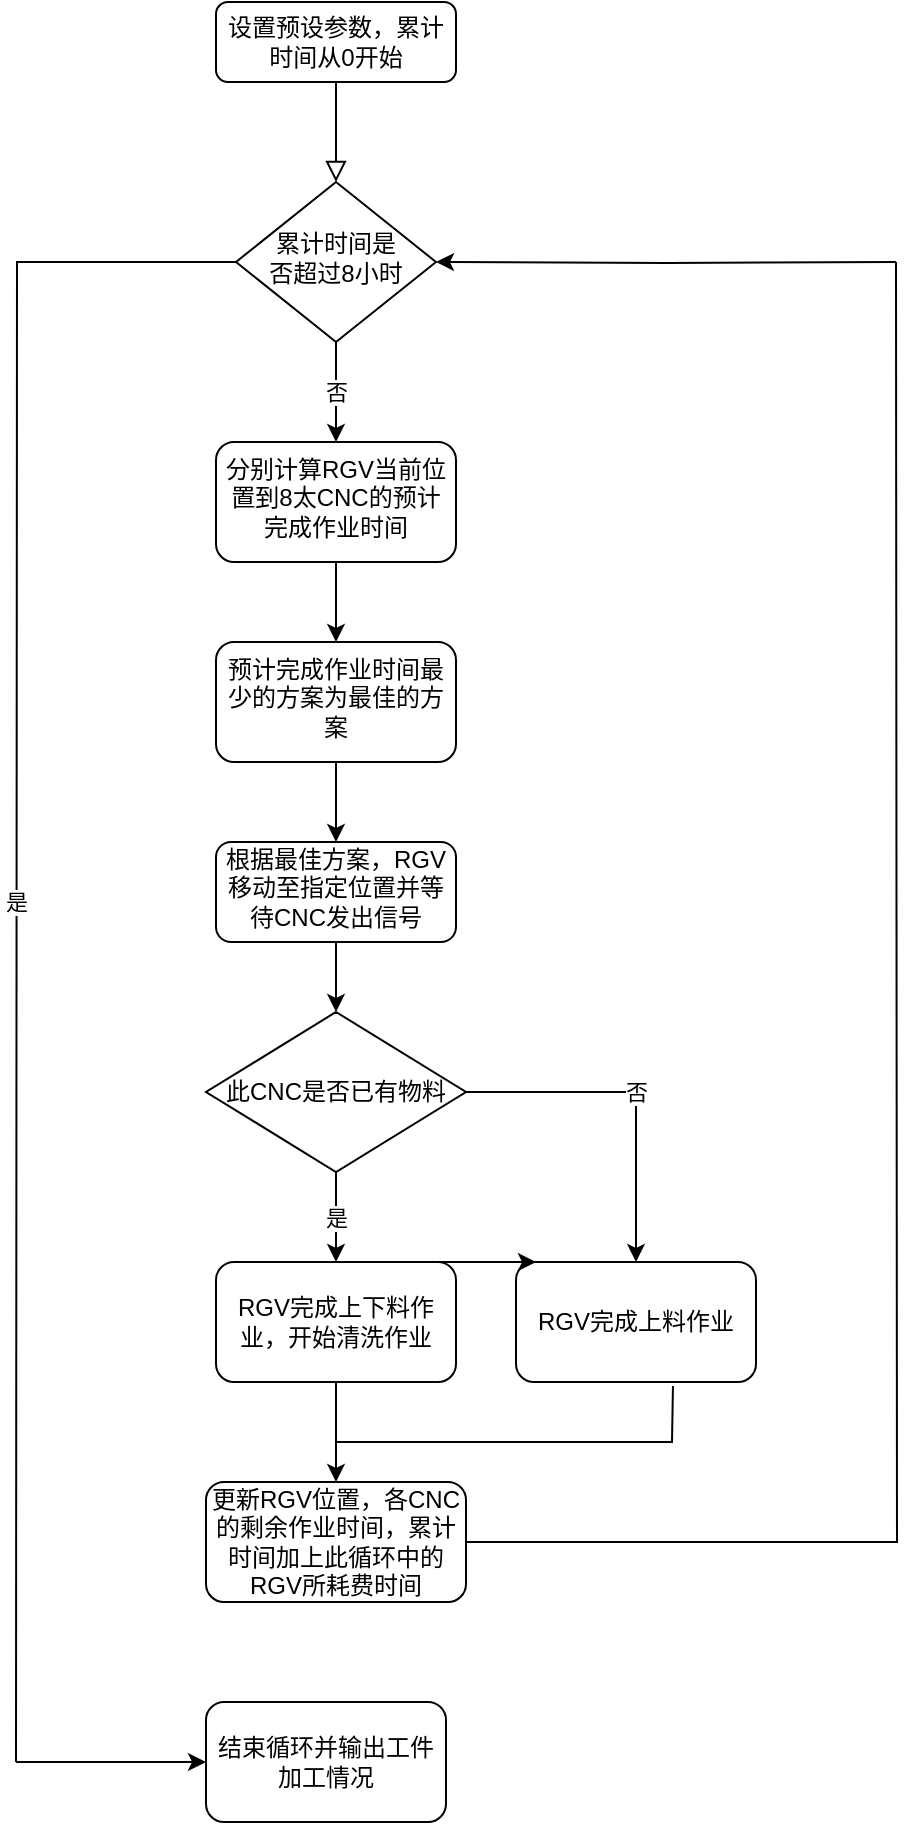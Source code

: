 <mxfile version="20.2.7" type="github">
  <diagram id="C5RBs43oDa-KdzZeNtuy" name="Page-1">
    <mxGraphModel dx="541" dy="922" grid="1" gridSize="10" guides="1" tooltips="1" connect="1" arrows="1" fold="1" page="1" pageScale="1" pageWidth="827" pageHeight="1169" math="0" shadow="0">
      <root>
        <mxCell id="WIyWlLk6GJQsqaUBKTNV-0" />
        <mxCell id="WIyWlLk6GJQsqaUBKTNV-1" parent="WIyWlLk6GJQsqaUBKTNV-0" />
        <mxCell id="WIyWlLk6GJQsqaUBKTNV-2" value="" style="rounded=0;html=1;jettySize=auto;orthogonalLoop=1;fontSize=11;endArrow=block;endFill=0;endSize=8;strokeWidth=1;shadow=0;labelBackgroundColor=none;edgeStyle=orthogonalEdgeStyle;" parent="WIyWlLk6GJQsqaUBKTNV-1" source="WIyWlLk6GJQsqaUBKTNV-3" target="WIyWlLk6GJQsqaUBKTNV-6" edge="1">
          <mxGeometry relative="1" as="geometry" />
        </mxCell>
        <mxCell id="WIyWlLk6GJQsqaUBKTNV-3" value="设置预设参数，累计时间从0开始" style="rounded=1;whiteSpace=wrap;html=1;fontSize=12;glass=0;strokeWidth=1;shadow=0;" parent="WIyWlLk6GJQsqaUBKTNV-1" vertex="1">
          <mxGeometry x="160" y="80" width="120" height="40" as="geometry" />
        </mxCell>
        <mxCell id="FxE3N5X2bvDYKzc1gpaS-12" value="否" style="edgeStyle=orthogonalEdgeStyle;rounded=0;orthogonalLoop=1;jettySize=auto;html=1;" edge="1" parent="WIyWlLk6GJQsqaUBKTNV-1" source="WIyWlLk6GJQsqaUBKTNV-6" target="FxE3N5X2bvDYKzc1gpaS-11">
          <mxGeometry relative="1" as="geometry" />
        </mxCell>
        <mxCell id="FxE3N5X2bvDYKzc1gpaS-46" style="edgeStyle=orthogonalEdgeStyle;rounded=0;orthogonalLoop=1;jettySize=auto;html=1;endArrow=classic;endFill=1;" edge="1" parent="WIyWlLk6GJQsqaUBKTNV-1" target="WIyWlLk6GJQsqaUBKTNV-6">
          <mxGeometry relative="1" as="geometry">
            <mxPoint x="500" y="210" as="sourcePoint" />
          </mxGeometry>
        </mxCell>
        <mxCell id="FxE3N5X2bvDYKzc1gpaS-50" value="是" style="edgeStyle=orthogonalEdgeStyle;rounded=0;orthogonalLoop=1;jettySize=auto;html=1;endArrow=none;endFill=0;verticalAlign=middle;" edge="1" parent="WIyWlLk6GJQsqaUBKTNV-1" source="WIyWlLk6GJQsqaUBKTNV-6">
          <mxGeometry relative="1" as="geometry">
            <mxPoint x="60" y="960" as="targetPoint" />
          </mxGeometry>
        </mxCell>
        <mxCell id="WIyWlLk6GJQsqaUBKTNV-6" value="累计时间是&lt;br&gt;否超过8小时" style="rhombus;whiteSpace=wrap;html=1;shadow=0;fontFamily=Helvetica;fontSize=12;align=center;strokeWidth=1;spacing=6;spacingTop=-4;" parent="WIyWlLk6GJQsqaUBKTNV-1" vertex="1">
          <mxGeometry x="170" y="170" width="100" height="80" as="geometry" />
        </mxCell>
        <mxCell id="FxE3N5X2bvDYKzc1gpaS-14" value="" style="edgeStyle=orthogonalEdgeStyle;rounded=0;orthogonalLoop=1;jettySize=auto;html=1;" edge="1" parent="WIyWlLk6GJQsqaUBKTNV-1" source="FxE3N5X2bvDYKzc1gpaS-11" target="FxE3N5X2bvDYKzc1gpaS-13">
          <mxGeometry relative="1" as="geometry" />
        </mxCell>
        <mxCell id="FxE3N5X2bvDYKzc1gpaS-11" value="分别计算RGV当前位置到8太CNC的预计完成作业时间" style="rounded=1;whiteSpace=wrap;html=1;shadow=0;strokeWidth=1;spacing=6;spacingTop=-4;" vertex="1" parent="WIyWlLk6GJQsqaUBKTNV-1">
          <mxGeometry x="160" y="300" width="120" height="60" as="geometry" />
        </mxCell>
        <mxCell id="FxE3N5X2bvDYKzc1gpaS-20" value="" style="edgeStyle=orthogonalEdgeStyle;orthogonalLoop=1;jettySize=auto;html=1;fontFamily=Helvetica;fontSize=11;endArrow=classic;" edge="1" parent="WIyWlLk6GJQsqaUBKTNV-1" source="FxE3N5X2bvDYKzc1gpaS-13" target="FxE3N5X2bvDYKzc1gpaS-19">
          <mxGeometry relative="1" as="geometry" />
        </mxCell>
        <mxCell id="FxE3N5X2bvDYKzc1gpaS-13" value="预计完成作业时间最少的方案为最佳的方案" style="rounded=1;whiteSpace=wrap;html=1;shadow=0;strokeWidth=1;spacing=6;spacingTop=-4;" vertex="1" parent="WIyWlLk6GJQsqaUBKTNV-1">
          <mxGeometry x="160" y="400" width="120" height="60" as="geometry" />
        </mxCell>
        <mxCell id="FxE3N5X2bvDYKzc1gpaS-28" value="" style="edgeStyle=orthogonalEdgeStyle;rounded=0;orthogonalLoop=1;jettySize=auto;html=1;" edge="1" parent="WIyWlLk6GJQsqaUBKTNV-1" source="FxE3N5X2bvDYKzc1gpaS-19" target="FxE3N5X2bvDYKzc1gpaS-27">
          <mxGeometry relative="1" as="geometry" />
        </mxCell>
        <mxCell id="FxE3N5X2bvDYKzc1gpaS-19" value="根据最佳方案，RGV移动至指定位置并等待CNC发出信号" style="rounded=1;whiteSpace=wrap;html=1;shadow=0;strokeWidth=1;spacing=6;spacingTop=-4;" vertex="1" parent="WIyWlLk6GJQsqaUBKTNV-1">
          <mxGeometry x="160" y="500" width="120" height="50" as="geometry" />
        </mxCell>
        <mxCell id="FxE3N5X2bvDYKzc1gpaS-30" value="是" style="edgeStyle=orthogonalEdgeStyle;rounded=0;orthogonalLoop=1;jettySize=auto;html=1;" edge="1" parent="WIyWlLk6GJQsqaUBKTNV-1" source="FxE3N5X2bvDYKzc1gpaS-27" target="FxE3N5X2bvDYKzc1gpaS-29">
          <mxGeometry relative="1" as="geometry" />
        </mxCell>
        <mxCell id="FxE3N5X2bvDYKzc1gpaS-31" value="否" style="edgeStyle=orthogonalEdgeStyle;rounded=0;orthogonalLoop=1;jettySize=auto;html=1;entryX=0.5;entryY=0;entryDx=0;entryDy=0;" edge="1" parent="WIyWlLk6GJQsqaUBKTNV-1" source="FxE3N5X2bvDYKzc1gpaS-27" target="FxE3N5X2bvDYKzc1gpaS-32">
          <mxGeometry relative="1" as="geometry">
            <mxPoint x="380" y="700" as="targetPoint" />
          </mxGeometry>
        </mxCell>
        <mxCell id="FxE3N5X2bvDYKzc1gpaS-27" value="此CNC是否已有物料" style="rhombus;whiteSpace=wrap;html=1;" vertex="1" parent="WIyWlLk6GJQsqaUBKTNV-1">
          <mxGeometry x="155" y="585" width="130" height="80" as="geometry" />
        </mxCell>
        <mxCell id="FxE3N5X2bvDYKzc1gpaS-39" value="" style="edgeStyle=orthogonalEdgeStyle;rounded=0;orthogonalLoop=1;jettySize=auto;html=1;" edge="1" parent="WIyWlLk6GJQsqaUBKTNV-1" source="FxE3N5X2bvDYKzc1gpaS-29" target="FxE3N5X2bvDYKzc1gpaS-38">
          <mxGeometry relative="1" as="geometry" />
        </mxCell>
        <mxCell id="FxE3N5X2bvDYKzc1gpaS-29" value="RGV完成上下料作业，开始清洗作业" style="rounded=1;whiteSpace=wrap;html=1;" vertex="1" parent="WIyWlLk6GJQsqaUBKTNV-1">
          <mxGeometry x="160" y="710" width="120" height="60" as="geometry" />
        </mxCell>
        <mxCell id="FxE3N5X2bvDYKzc1gpaS-32" value="RGV完成上料作业" style="rounded=1;whiteSpace=wrap;html=1;" vertex="1" parent="WIyWlLk6GJQsqaUBKTNV-1">
          <mxGeometry x="310" y="710" width="120" height="60" as="geometry" />
        </mxCell>
        <mxCell id="FxE3N5X2bvDYKzc1gpaS-43" style="edgeStyle=orthogonalEdgeStyle;rounded=0;orthogonalLoop=1;jettySize=auto;html=1;endArrow=none;endFill=0;" edge="1" parent="WIyWlLk6GJQsqaUBKTNV-1" source="FxE3N5X2bvDYKzc1gpaS-38">
          <mxGeometry relative="1" as="geometry">
            <mxPoint x="500" y="210" as="targetPoint" />
          </mxGeometry>
        </mxCell>
        <mxCell id="FxE3N5X2bvDYKzc1gpaS-38" value="更新RGV位置，各CNC的剩余作业时间，累计时间加上此循环中的RGV所耗费时间" style="whiteSpace=wrap;html=1;rounded=1;" vertex="1" parent="WIyWlLk6GJQsqaUBKTNV-1">
          <mxGeometry x="155" y="820" width="130" height="60" as="geometry" />
        </mxCell>
        <mxCell id="FxE3N5X2bvDYKzc1gpaS-41" value="" style="edgeStyle=none;orthogonalLoop=1;jettySize=auto;html=1;rounded=0;" edge="1" parent="WIyWlLk6GJQsqaUBKTNV-1">
          <mxGeometry width="80" relative="1" as="geometry">
            <mxPoint x="240" y="710" as="sourcePoint" />
            <mxPoint x="320" y="710" as="targetPoint" />
            <Array as="points" />
          </mxGeometry>
        </mxCell>
        <mxCell id="FxE3N5X2bvDYKzc1gpaS-42" value="" style="edgeStyle=none;orthogonalLoop=1;jettySize=auto;html=1;rounded=0;entryX=0.654;entryY=1.033;entryDx=0;entryDy=0;entryPerimeter=0;endArrow=none;endFill=0;" edge="1" parent="WIyWlLk6GJQsqaUBKTNV-1" target="FxE3N5X2bvDYKzc1gpaS-32">
          <mxGeometry width="80" relative="1" as="geometry">
            <mxPoint x="220" y="800" as="sourcePoint" />
            <mxPoint x="410" y="800" as="targetPoint" />
            <Array as="points">
              <mxPoint x="388" y="800" />
            </Array>
          </mxGeometry>
        </mxCell>
        <mxCell id="FxE3N5X2bvDYKzc1gpaS-51" style="edgeStyle=elbowEdgeStyle;rounded=0;orthogonalLoop=1;jettySize=auto;html=1;endArrow=classic;endFill=1;" edge="1" parent="WIyWlLk6GJQsqaUBKTNV-1" target="FxE3N5X2bvDYKzc1gpaS-49">
          <mxGeometry relative="1" as="geometry">
            <mxPoint x="60" y="960" as="sourcePoint" />
          </mxGeometry>
        </mxCell>
        <mxCell id="FxE3N5X2bvDYKzc1gpaS-49" value="结束循环并输出工件加工情况" style="rounded=1;whiteSpace=wrap;html=1;" vertex="1" parent="WIyWlLk6GJQsqaUBKTNV-1">
          <mxGeometry x="155" y="930" width="120" height="60" as="geometry" />
        </mxCell>
      </root>
    </mxGraphModel>
  </diagram>
</mxfile>
